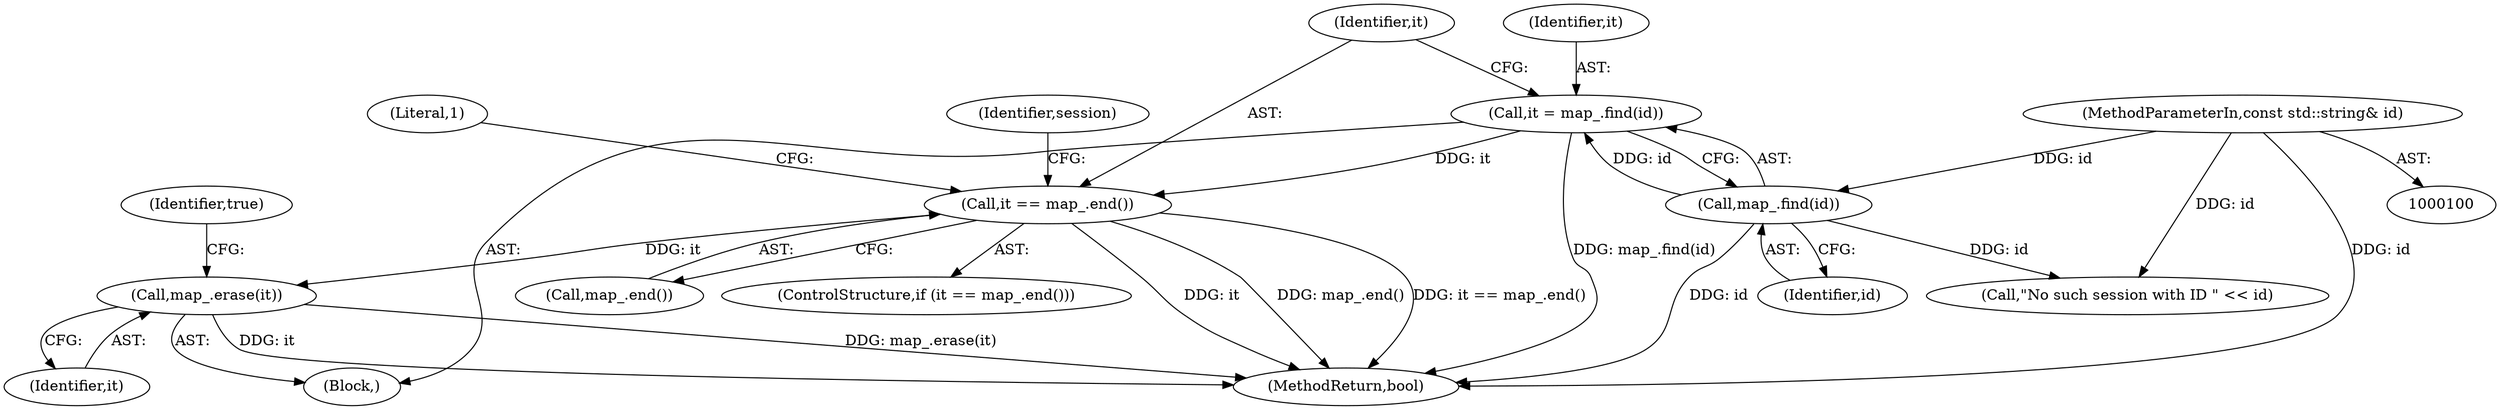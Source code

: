 digraph "1_Chrome_4ab22cfc619ee8ff17a8c50e289ec3b30731ceba_12@del" {
"1000111" [label="(Call,it == map_.end())"];
"1000106" [label="(Call,it = map_.find(id))"];
"1000108" [label="(Call,map_.find(id))"];
"1000101" [label="(MethodParameterIn,const std::string& id)"];
"1000128" [label="(Call,map_.erase(it))"];
"1000131" [label="(Identifier,true)"];
"1000102" [label="(Block,)"];
"1000111" [label="(Call,it == map_.end())"];
"1000117" [label="(Literal,1)"];
"1000107" [label="(Identifier,it)"];
"1000101" [label="(MethodParameterIn,const std::string& id)"];
"1000118" [label="(Call,\"No such session with ID \" << id)"];
"1000106" [label="(Call,it = map_.find(id))"];
"1000132" [label="(MethodReturn,bool)"];
"1000108" [label="(Call,map_.find(id))"];
"1000128" [label="(Call,map_.erase(it))"];
"1000113" [label="(Call,map_.end())"];
"1000110" [label="(ControlStructure,if (it == map_.end()))"];
"1000112" [label="(Identifier,it)"];
"1000109" [label="(Identifier,id)"];
"1000124" [label="(Identifier,session)"];
"1000129" [label="(Identifier,it)"];
"1000111" -> "1000110"  [label="AST: "];
"1000111" -> "1000113"  [label="CFG: "];
"1000112" -> "1000111"  [label="AST: "];
"1000113" -> "1000111"  [label="AST: "];
"1000117" -> "1000111"  [label="CFG: "];
"1000124" -> "1000111"  [label="CFG: "];
"1000111" -> "1000132"  [label="DDG: it"];
"1000111" -> "1000132"  [label="DDG: map_.end()"];
"1000111" -> "1000132"  [label="DDG: it == map_.end()"];
"1000106" -> "1000111"  [label="DDG: it"];
"1000111" -> "1000128"  [label="DDG: it"];
"1000106" -> "1000102"  [label="AST: "];
"1000106" -> "1000108"  [label="CFG: "];
"1000107" -> "1000106"  [label="AST: "];
"1000108" -> "1000106"  [label="AST: "];
"1000112" -> "1000106"  [label="CFG: "];
"1000106" -> "1000132"  [label="DDG: map_.find(id)"];
"1000108" -> "1000106"  [label="DDG: id"];
"1000108" -> "1000109"  [label="CFG: "];
"1000109" -> "1000108"  [label="AST: "];
"1000108" -> "1000132"  [label="DDG: id"];
"1000101" -> "1000108"  [label="DDG: id"];
"1000108" -> "1000118"  [label="DDG: id"];
"1000101" -> "1000100"  [label="AST: "];
"1000101" -> "1000132"  [label="DDG: id"];
"1000101" -> "1000118"  [label="DDG: id"];
"1000128" -> "1000102"  [label="AST: "];
"1000128" -> "1000129"  [label="CFG: "];
"1000129" -> "1000128"  [label="AST: "];
"1000131" -> "1000128"  [label="CFG: "];
"1000128" -> "1000132"  [label="DDG: it"];
"1000128" -> "1000132"  [label="DDG: map_.erase(it)"];
}
